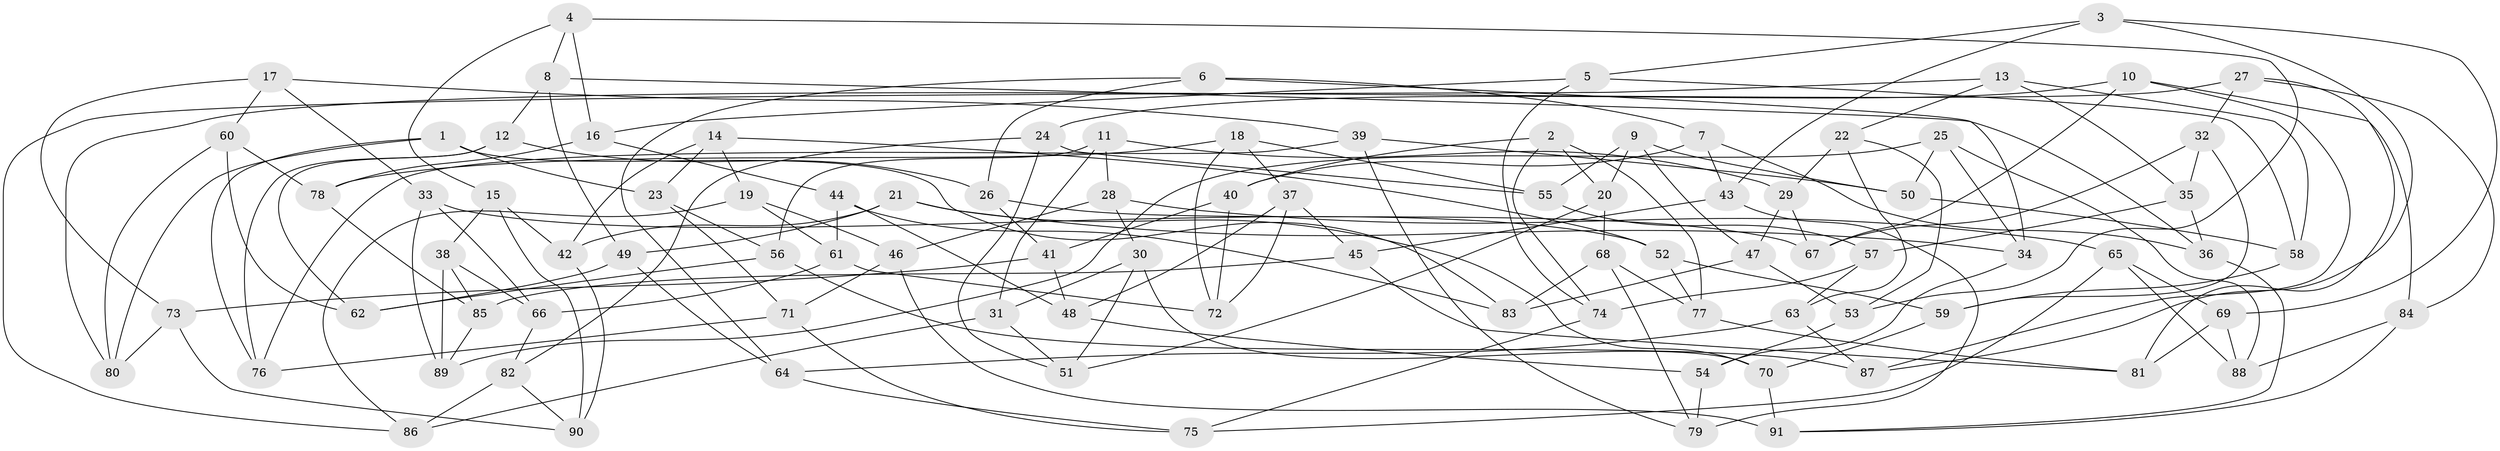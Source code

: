 // coarse degree distribution, {10: 0.07142857142857142, 6: 0.10714285714285714, 11: 0.03571428571428571, 9: 0.14285714285714285, 8: 0.17857142857142858, 7: 0.10714285714285714, 4: 0.14285714285714285, 3: 0.14285714285714285, 5: 0.07142857142857142}
// Generated by graph-tools (version 1.1) at 2025/53/03/04/25 22:53:59]
// undirected, 91 vertices, 182 edges
graph export_dot {
  node [color=gray90,style=filled];
  1;
  2;
  3;
  4;
  5;
  6;
  7;
  8;
  9;
  10;
  11;
  12;
  13;
  14;
  15;
  16;
  17;
  18;
  19;
  20;
  21;
  22;
  23;
  24;
  25;
  26;
  27;
  28;
  29;
  30;
  31;
  32;
  33;
  34;
  35;
  36;
  37;
  38;
  39;
  40;
  41;
  42;
  43;
  44;
  45;
  46;
  47;
  48;
  49;
  50;
  51;
  52;
  53;
  54;
  55;
  56;
  57;
  58;
  59;
  60;
  61;
  62;
  63;
  64;
  65;
  66;
  67;
  68;
  69;
  70;
  71;
  72;
  73;
  74;
  75;
  76;
  77;
  78;
  79;
  80;
  81;
  82;
  83;
  84;
  85;
  86;
  87;
  88;
  89;
  90;
  91;
  1 -- 76;
  1 -- 80;
  1 -- 23;
  1 -- 83;
  2 -- 20;
  2 -- 77;
  2 -- 40;
  2 -- 74;
  3 -- 69;
  3 -- 5;
  3 -- 87;
  3 -- 43;
  4 -- 53;
  4 -- 16;
  4 -- 8;
  4 -- 15;
  5 -- 16;
  5 -- 74;
  5 -- 58;
  6 -- 64;
  6 -- 26;
  6 -- 34;
  6 -- 7;
  7 -- 36;
  7 -- 40;
  7 -- 43;
  8 -- 12;
  8 -- 49;
  8 -- 36;
  9 -- 20;
  9 -- 55;
  9 -- 50;
  9 -- 47;
  10 -- 24;
  10 -- 84;
  10 -- 87;
  10 -- 67;
  11 -- 31;
  11 -- 29;
  11 -- 56;
  11 -- 28;
  12 -- 26;
  12 -- 76;
  12 -- 62;
  13 -- 35;
  13 -- 86;
  13 -- 22;
  13 -- 58;
  14 -- 52;
  14 -- 23;
  14 -- 42;
  14 -- 19;
  15 -- 42;
  15 -- 38;
  15 -- 90;
  16 -- 44;
  16 -- 78;
  17 -- 60;
  17 -- 73;
  17 -- 39;
  17 -- 33;
  18 -- 72;
  18 -- 37;
  18 -- 78;
  18 -- 55;
  19 -- 46;
  19 -- 86;
  19 -- 61;
  20 -- 51;
  20 -- 68;
  21 -- 49;
  21 -- 70;
  21 -- 34;
  21 -- 42;
  22 -- 63;
  22 -- 29;
  22 -- 53;
  23 -- 71;
  23 -- 56;
  24 -- 82;
  24 -- 51;
  24 -- 55;
  25 -- 50;
  25 -- 88;
  25 -- 34;
  25 -- 89;
  26 -- 67;
  26 -- 41;
  27 -- 80;
  27 -- 84;
  27 -- 32;
  27 -- 81;
  28 -- 65;
  28 -- 46;
  28 -- 30;
  29 -- 67;
  29 -- 47;
  30 -- 51;
  30 -- 70;
  30 -- 31;
  31 -- 51;
  31 -- 86;
  32 -- 67;
  32 -- 59;
  32 -- 35;
  33 -- 66;
  33 -- 89;
  33 -- 52;
  34 -- 54;
  35 -- 36;
  35 -- 57;
  36 -- 91;
  37 -- 45;
  37 -- 48;
  37 -- 72;
  38 -- 89;
  38 -- 66;
  38 -- 85;
  39 -- 50;
  39 -- 79;
  39 -- 76;
  40 -- 72;
  40 -- 41;
  41 -- 73;
  41 -- 48;
  42 -- 90;
  43 -- 45;
  43 -- 79;
  44 -- 48;
  44 -- 61;
  44 -- 83;
  45 -- 85;
  45 -- 81;
  46 -- 91;
  46 -- 71;
  47 -- 53;
  47 -- 83;
  48 -- 54;
  49 -- 64;
  49 -- 62;
  50 -- 58;
  52 -- 59;
  52 -- 77;
  53 -- 54;
  54 -- 79;
  55 -- 57;
  56 -- 87;
  56 -- 62;
  57 -- 63;
  57 -- 74;
  58 -- 59;
  59 -- 70;
  60 -- 78;
  60 -- 80;
  60 -- 62;
  61 -- 72;
  61 -- 66;
  63 -- 64;
  63 -- 87;
  64 -- 75;
  65 -- 75;
  65 -- 69;
  65 -- 88;
  66 -- 82;
  68 -- 79;
  68 -- 83;
  68 -- 77;
  69 -- 81;
  69 -- 88;
  70 -- 91;
  71 -- 76;
  71 -- 75;
  73 -- 90;
  73 -- 80;
  74 -- 75;
  77 -- 81;
  78 -- 85;
  82 -- 90;
  82 -- 86;
  84 -- 88;
  84 -- 91;
  85 -- 89;
}
